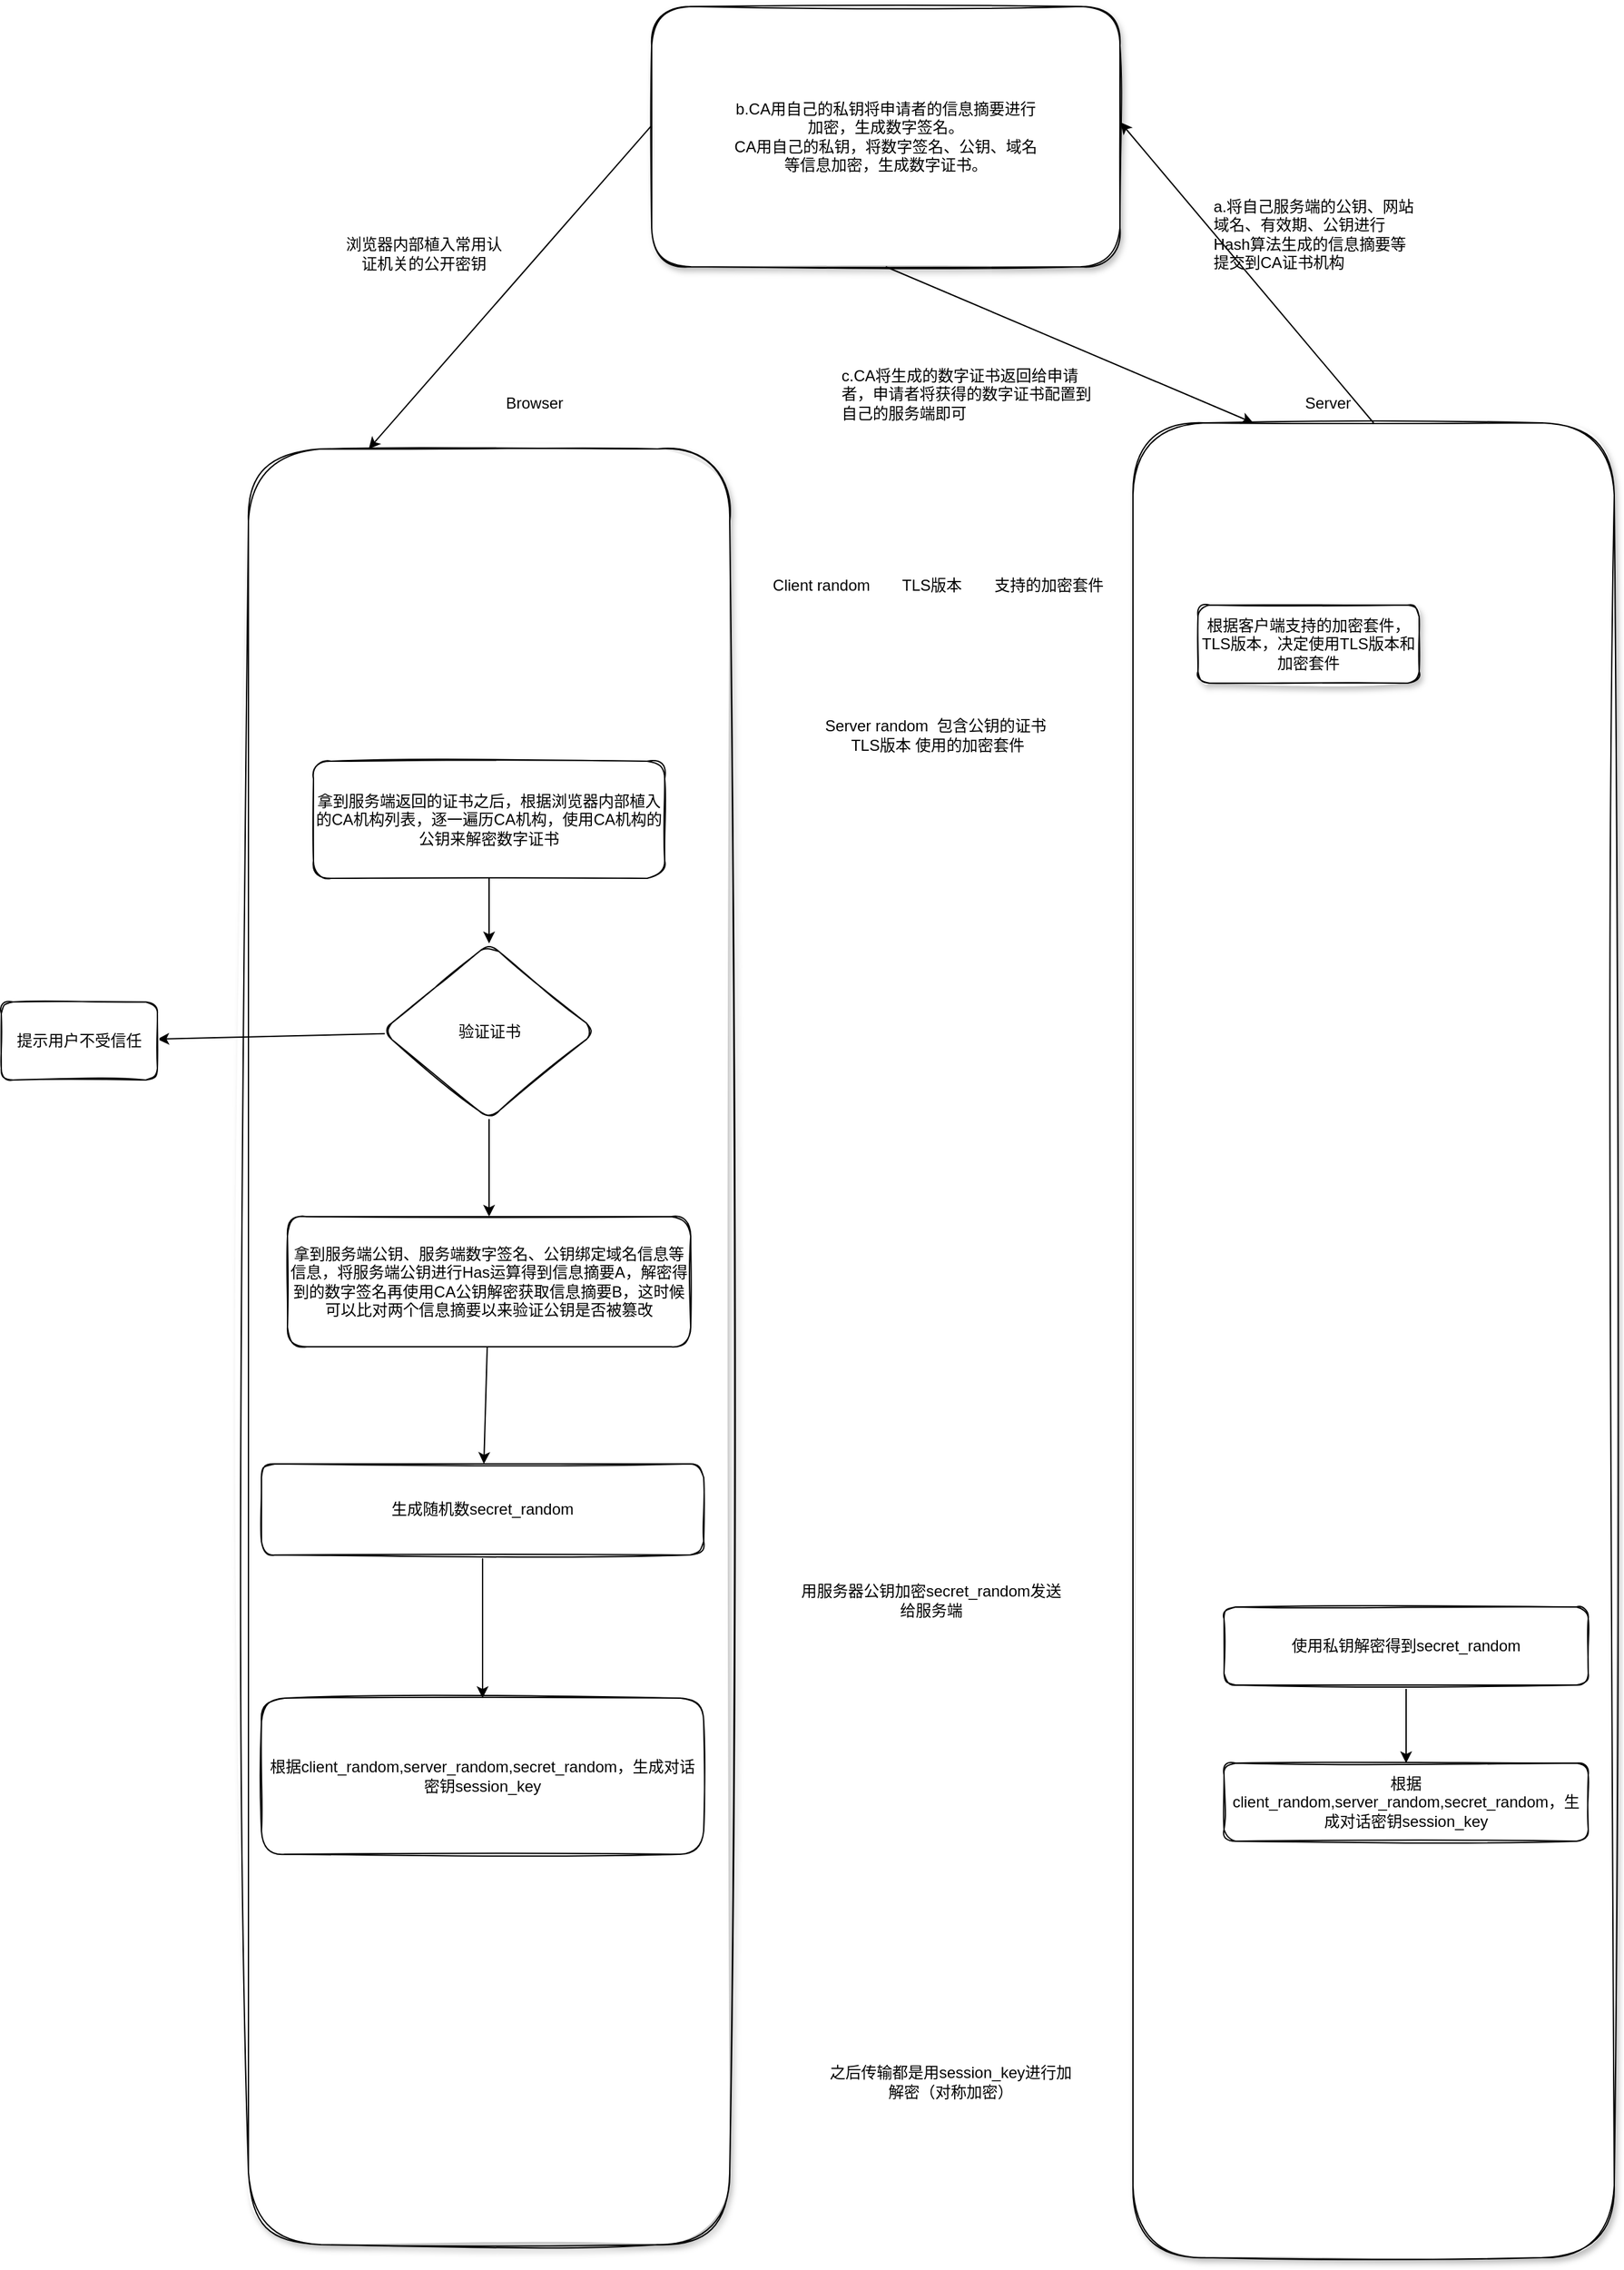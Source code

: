 <mxfile version="20.2.2" type="github">
  <diagram name="第 1 页" id="ejHZZwVxkcxiUhgQxFvp">
    <mxGraphModel dx="1771" dy="579" grid="1" gridSize="10" guides="1" tooltips="1" connect="1" arrows="1" fold="1" page="1" pageScale="1" pageWidth="827" pageHeight="1169" math="0" shadow="0">
      <root>
        <mxCell id="0" />
        <mxCell id="1" parent="0" />
        <mxCell id="8DuH4D30n_TOJNGaP2V3-1" value="" style="rounded=1;whiteSpace=wrap;html=1;sketch=1;curveFitting=1;jiggle=2;shadow=1;glass=0;" parent="1" vertex="1">
          <mxGeometry x="10" y="340" width="370" height="1380" as="geometry" />
        </mxCell>
        <mxCell id="8DuH4D30n_TOJNGaP2V3-2" value="" style="rounded=1;whiteSpace=wrap;html=1;shadow=1;glass=0;sketch=1;" parent="1" vertex="1">
          <mxGeometry x="690" y="320" width="370" height="1410" as="geometry" />
        </mxCell>
        <mxCell id="8DuH4D30n_TOJNGaP2V3-3" value="Browser" style="text;html=1;strokeColor=none;fillColor=none;align=center;verticalAlign=middle;whiteSpace=wrap;rounded=0;" parent="1" vertex="1">
          <mxGeometry x="200" y="290" width="60" height="30" as="geometry" />
        </mxCell>
        <mxCell id="8DuH4D30n_TOJNGaP2V3-4" value="Server" style="text;html=1;strokeColor=none;fillColor=none;align=center;verticalAlign=middle;whiteSpace=wrap;rounded=0;" parent="1" vertex="1">
          <mxGeometry x="810" y="290" width="60" height="30" as="geometry" />
        </mxCell>
        <mxCell id="8DuH4D30n_TOJNGaP2V3-5" value="&lt;div style=&quot;&quot;&gt;&lt;br&gt;&lt;/div&gt;" style="rounded=1;whiteSpace=wrap;html=1;shadow=1;glass=0;sketch=1;align=center;" parent="1" vertex="1">
          <mxGeometry x="320" width="360" height="200" as="geometry" />
        </mxCell>
        <mxCell id="8DuH4D30n_TOJNGaP2V3-7" value="Client random" style="text;html=1;align=center;verticalAlign=middle;resizable=0;points=[];autosize=1;strokeColor=none;fillColor=none;" parent="1" vertex="1">
          <mxGeometry x="400" y="430" width="100" height="30" as="geometry" />
        </mxCell>
        <mxCell id="8DuH4D30n_TOJNGaP2V3-8" value="TLS版本" style="text;html=1;align=center;verticalAlign=middle;resizable=0;points=[];autosize=1;strokeColor=none;fillColor=none;rotation=0;" parent="1" vertex="1">
          <mxGeometry x="500" y="430" width="70" height="30" as="geometry" />
        </mxCell>
        <mxCell id="8DuH4D30n_TOJNGaP2V3-9" value="支持的加密套件" style="text;html=1;align=center;verticalAlign=middle;resizable=0;points=[];autosize=1;strokeColor=none;fillColor=none;" parent="1" vertex="1">
          <mxGeometry x="570" y="430" width="110" height="30" as="geometry" />
        </mxCell>
        <mxCell id="8DuH4D30n_TOJNGaP2V3-10" value="根据客户端支持的加密套件，TLS版本，决定使用TLS版本和加密套件" style="rounded=1;whiteSpace=wrap;html=1;shadow=1;glass=0;sketch=1;" parent="1" vertex="1">
          <mxGeometry x="740" y="460" width="170" height="60" as="geometry" />
        </mxCell>
        <mxCell id="YwsV2tQjAxOrFVRIQESy-3" value="Server random&amp;nbsp; 包含公钥的证书&amp;nbsp; &lt;br&gt;TLS版本 使用的加密套件" style="text;html=1;strokeColor=none;fillColor=none;align=center;verticalAlign=middle;whiteSpace=wrap;rounded=0;shadow=0;sketch=0;" vertex="1" parent="1">
          <mxGeometry x="340" y="540" width="400" height="40" as="geometry" />
        </mxCell>
        <mxCell id="YwsV2tQjAxOrFVRIQESy-7" value="" style="edgeStyle=none;rounded=0;orthogonalLoop=1;jettySize=auto;html=1;" edge="1" parent="1" source="YwsV2tQjAxOrFVRIQESy-5" target="YwsV2tQjAxOrFVRIQESy-6">
          <mxGeometry relative="1" as="geometry" />
        </mxCell>
        <mxCell id="YwsV2tQjAxOrFVRIQESy-5" value="拿到服务端返回的证书之后，根据浏览器内部植入的CA机构列表，逐一遍历CA机构，使用CA机构的公钥来解密数字证书" style="rounded=1;whiteSpace=wrap;html=1;shadow=0;sketch=1;" vertex="1" parent="1">
          <mxGeometry x="60" y="580" width="270" height="90" as="geometry" />
        </mxCell>
        <mxCell id="YwsV2tQjAxOrFVRIQESy-9" value="" style="edgeStyle=none;rounded=0;orthogonalLoop=1;jettySize=auto;html=1;" edge="1" parent="1" source="YwsV2tQjAxOrFVRIQESy-6" target="YwsV2tQjAxOrFVRIQESy-8">
          <mxGeometry relative="1" as="geometry" />
        </mxCell>
        <mxCell id="YwsV2tQjAxOrFVRIQESy-11" value="" style="edgeStyle=none;rounded=0;orthogonalLoop=1;jettySize=auto;html=1;" edge="1" parent="1" source="YwsV2tQjAxOrFVRIQESy-6" target="YwsV2tQjAxOrFVRIQESy-10">
          <mxGeometry relative="1" as="geometry" />
        </mxCell>
        <mxCell id="YwsV2tQjAxOrFVRIQESy-6" value="验证证书" style="rhombus;whiteSpace=wrap;html=1;rounded=1;shadow=0;sketch=1;" vertex="1" parent="1">
          <mxGeometry x="112.5" y="720" width="165" height="135" as="geometry" />
        </mxCell>
        <mxCell id="YwsV2tQjAxOrFVRIQESy-8" value="提示用户不受信任" style="whiteSpace=wrap;html=1;rounded=1;shadow=0;sketch=1;" vertex="1" parent="1">
          <mxGeometry x="-180" y="765" width="120" height="60" as="geometry" />
        </mxCell>
        <mxCell id="YwsV2tQjAxOrFVRIQESy-26" value="" style="edgeStyle=none;rounded=0;orthogonalLoop=1;jettySize=auto;html=1;" edge="1" parent="1" source="YwsV2tQjAxOrFVRIQESy-10" target="YwsV2tQjAxOrFVRIQESy-25">
          <mxGeometry relative="1" as="geometry" />
        </mxCell>
        <mxCell id="YwsV2tQjAxOrFVRIQESy-10" value="拿到服务端公钥、服务端数字签名、公钥绑定域名信息等信息，将服务端公钥进行Has运算得到信息摘要A，解密得到的数字签名再使用CA公钥解密获取信息摘要B，这时候可以比对两个信息摘要以来验证公钥是否被篡改" style="whiteSpace=wrap;html=1;rounded=1;shadow=0;sketch=1;" vertex="1" parent="1">
          <mxGeometry x="40" y="930" width="310" height="100" as="geometry" />
        </mxCell>
        <mxCell id="YwsV2tQjAxOrFVRIQESy-17" value="" style="endArrow=classic;html=1;rounded=0;entryX=1.001;entryY=0.445;entryDx=0;entryDy=0;entryPerimeter=0;exitX=0.5;exitY=0;exitDx=0;exitDy=0;" edge="1" parent="1" source="8DuH4D30n_TOJNGaP2V3-2" target="8DuH4D30n_TOJNGaP2V3-5">
          <mxGeometry width="50" height="50" relative="1" as="geometry">
            <mxPoint x="820" y="240" as="sourcePoint" />
            <mxPoint x="870" y="190" as="targetPoint" />
          </mxGeometry>
        </mxCell>
        <mxCell id="YwsV2tQjAxOrFVRIQESy-18" value="a.将自己服务端的公钥、网站域名、有效期、公钥进行Hash算法生成的信息摘要等提交到CA证书机构" style="text;whiteSpace=wrap;html=1;" vertex="1" parent="1">
          <mxGeometry x="750" y="140" width="160" height="170" as="geometry" />
        </mxCell>
        <mxCell id="YwsV2tQjAxOrFVRIQESy-19" value="b.CA用自己的私钥将申请者的信息摘要进行加密，生成数字签名。&lt;br&gt;CA用自己的私钥，将数字签名、公钥、域名等信息加密，生成数字证书。" style="text;html=1;strokeColor=none;fillColor=none;align=center;verticalAlign=middle;whiteSpace=wrap;rounded=0;shadow=0;sketch=1;" vertex="1" parent="1">
          <mxGeometry x="380" y="65" width="240" height="70" as="geometry" />
        </mxCell>
        <mxCell id="YwsV2tQjAxOrFVRIQESy-21" value="" style="endArrow=classic;html=1;rounded=0;exitX=0.5;exitY=1;exitDx=0;exitDy=0;entryX=0.25;entryY=0;entryDx=0;entryDy=0;" edge="1" parent="1" source="8DuH4D30n_TOJNGaP2V3-5" target="8DuH4D30n_TOJNGaP2V3-2">
          <mxGeometry width="50" height="50" relative="1" as="geometry">
            <mxPoint x="560" y="260" as="sourcePoint" />
            <mxPoint x="610" y="210" as="targetPoint" />
          </mxGeometry>
        </mxCell>
        <mxCell id="YwsV2tQjAxOrFVRIQESy-22" value="c.CA将生成的数字证书返回给申请者，申请者将获得的数字证书配置到自己的服务端即可" style="text;whiteSpace=wrap;html=1;" vertex="1" parent="1">
          <mxGeometry x="464" y="270" width="200" height="110" as="geometry" />
        </mxCell>
        <mxCell id="YwsV2tQjAxOrFVRIQESy-23" value="" style="endArrow=classic;html=1;rounded=0;exitX=-0.001;exitY=0.459;exitDx=0;exitDy=0;exitPerimeter=0;entryX=0.25;entryY=0;entryDx=0;entryDy=0;" edge="1" parent="1" source="8DuH4D30n_TOJNGaP2V3-5" target="8DuH4D30n_TOJNGaP2V3-1">
          <mxGeometry width="50" height="50" relative="1" as="geometry">
            <mxPoint x="150" y="150" as="sourcePoint" />
            <mxPoint x="200" y="100" as="targetPoint" />
          </mxGeometry>
        </mxCell>
        <mxCell id="YwsV2tQjAxOrFVRIQESy-24" value="浏览器内部植入常用认证机关的公开密钥" style="text;html=1;strokeColor=none;fillColor=none;align=center;verticalAlign=middle;whiteSpace=wrap;rounded=0;shadow=0;sketch=1;" vertex="1" parent="1">
          <mxGeometry x="80" y="140" width="130" height="100" as="geometry" />
        </mxCell>
        <mxCell id="YwsV2tQjAxOrFVRIQESy-28" value="" style="edgeStyle=none;rounded=0;orthogonalLoop=1;jettySize=auto;html=1;" edge="1" parent="1" source="YwsV2tQjAxOrFVRIQESy-25" target="YwsV2tQjAxOrFVRIQESy-27">
          <mxGeometry relative="1" as="geometry" />
        </mxCell>
        <mxCell id="YwsV2tQjAxOrFVRIQESy-25" value="生成随机数secret_random" style="whiteSpace=wrap;html=1;rounded=1;shadow=0;sketch=1;" vertex="1" parent="1">
          <mxGeometry x="20" y="1120" width="340" height="70" as="geometry" />
        </mxCell>
        <mxCell id="YwsV2tQjAxOrFVRIQESy-27" value="根据client_random,server_random,secret_random，生成对话密钥session_key" style="whiteSpace=wrap;html=1;rounded=1;shadow=0;sketch=1;" vertex="1" parent="1">
          <mxGeometry x="20" y="1300" width="340" height="120" as="geometry" />
        </mxCell>
        <mxCell id="YwsV2tQjAxOrFVRIQESy-29" value="用服务器公钥加密secret_random发送给服务端" style="text;html=1;strokeColor=none;fillColor=none;align=center;verticalAlign=middle;whiteSpace=wrap;rounded=0;shadow=0;sketch=1;" vertex="1" parent="1">
          <mxGeometry x="430" y="1210" width="210" height="30" as="geometry" />
        </mxCell>
        <mxCell id="YwsV2tQjAxOrFVRIQESy-32" value="" style="edgeStyle=none;rounded=0;orthogonalLoop=1;jettySize=auto;html=1;" edge="1" parent="1" source="YwsV2tQjAxOrFVRIQESy-30" target="YwsV2tQjAxOrFVRIQESy-31">
          <mxGeometry relative="1" as="geometry" />
        </mxCell>
        <mxCell id="YwsV2tQjAxOrFVRIQESy-30" value="使用私钥解密得到secret_random" style="rounded=1;whiteSpace=wrap;html=1;shadow=0;sketch=1;" vertex="1" parent="1">
          <mxGeometry x="760" y="1230" width="280" height="60" as="geometry" />
        </mxCell>
        <mxCell id="YwsV2tQjAxOrFVRIQESy-31" value="根据client_random,server_random,secret_random，生成对话密钥session_key" style="whiteSpace=wrap;html=1;rounded=1;shadow=0;sketch=1;" vertex="1" parent="1">
          <mxGeometry x="760" y="1350" width="280" height="60" as="geometry" />
        </mxCell>
        <mxCell id="YwsV2tQjAxOrFVRIQESy-33" style="edgeStyle=none;rounded=0;orthogonalLoop=1;jettySize=auto;html=1;exitX=0.5;exitY=1;exitDx=0;exitDy=0;" edge="1" parent="1" source="8DuH4D30n_TOJNGaP2V3-2" target="8DuH4D30n_TOJNGaP2V3-2">
          <mxGeometry relative="1" as="geometry" />
        </mxCell>
        <mxCell id="YwsV2tQjAxOrFVRIQESy-37" value="之后传输都是用session_key进行加解密（对称加密）" style="text;html=1;strokeColor=none;fillColor=none;align=center;verticalAlign=middle;whiteSpace=wrap;rounded=0;shadow=0;sketch=1;" vertex="1" parent="1">
          <mxGeometry x="450" y="1560" width="200" height="70" as="geometry" />
        </mxCell>
      </root>
    </mxGraphModel>
  </diagram>
</mxfile>
